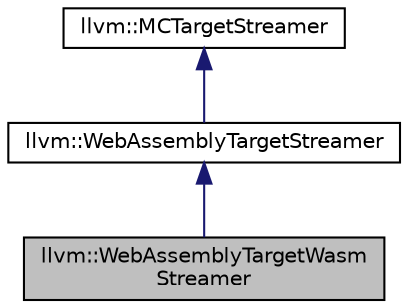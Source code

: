 digraph "llvm::WebAssemblyTargetWasmStreamer"
{
 // LATEX_PDF_SIZE
  bgcolor="transparent";
  edge [fontname="Helvetica",fontsize="10",labelfontname="Helvetica",labelfontsize="10"];
  node [fontname="Helvetica",fontsize="10",shape="box"];
  Node1 [label="llvm::WebAssemblyTargetWasm\lStreamer",height=0.2,width=0.4,color="black", fillcolor="grey75", style="filled", fontcolor="black",tooltip="This part is for Wasm object output."];
  Node2 -> Node1 [dir="back",color="midnightblue",fontsize="10",style="solid",fontname="Helvetica"];
  Node2 [label="llvm::WebAssemblyTargetStreamer",height=0.2,width=0.4,color="black",URL="$classllvm_1_1WebAssemblyTargetStreamer.html",tooltip="WebAssembly-specific streamer interface, to implement support WebAssembly-specific assembly directive..."];
  Node3 -> Node2 [dir="back",color="midnightblue",fontsize="10",style="solid",fontname="Helvetica"];
  Node3 [label="llvm::MCTargetStreamer",height=0.2,width=0.4,color="black",URL="$classllvm_1_1MCTargetStreamer.html",tooltip="Target specific streamer interface."];
}
